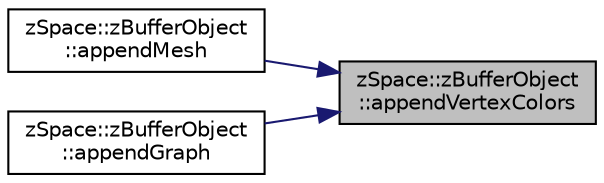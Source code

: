 digraph "zSpace::zBufferObject::appendVertexColors"
{
 // LATEX_PDF_SIZE
  edge [fontname="Helvetica",fontsize="10",labelfontname="Helvetica",labelfontsize="10"];
  node [fontname="Helvetica",fontsize="10",shape=record];
  rankdir="RL";
  Node54 [label="zSpace::zBufferObject\l::appendVertexColors",height=0.2,width=0.4,color="black", fillcolor="grey75", style="filled", fontcolor="black",tooltip="This method appends the vertex color attribute to the buffer."];
  Node54 -> Node55 [dir="back",color="midnightblue",fontsize="10",style="solid",fontname="Helvetica"];
  Node55 [label="zSpace::zBufferObject\l::appendMesh",height=0.2,width=0.4,color="black", fillcolor="white", style="filled",URL="$classz_space_1_1z_buffer_object.html#ac5e8e4b2d6a21dbf4e59ed55a8b8bc58",tooltip="This method appends zMesh to the buffer."];
  Node54 -> Node56 [dir="back",color="midnightblue",fontsize="10",style="solid",fontname="Helvetica"];
  Node56 [label="zSpace::zBufferObject\l::appendGraph",height=0.2,width=0.4,color="black", fillcolor="white", style="filled",URL="$classz_space_1_1z_buffer_object.html#a435dffa7c25389e962ea22c0278707ec",tooltip="This method appends zGraph to the buffer."];
}
